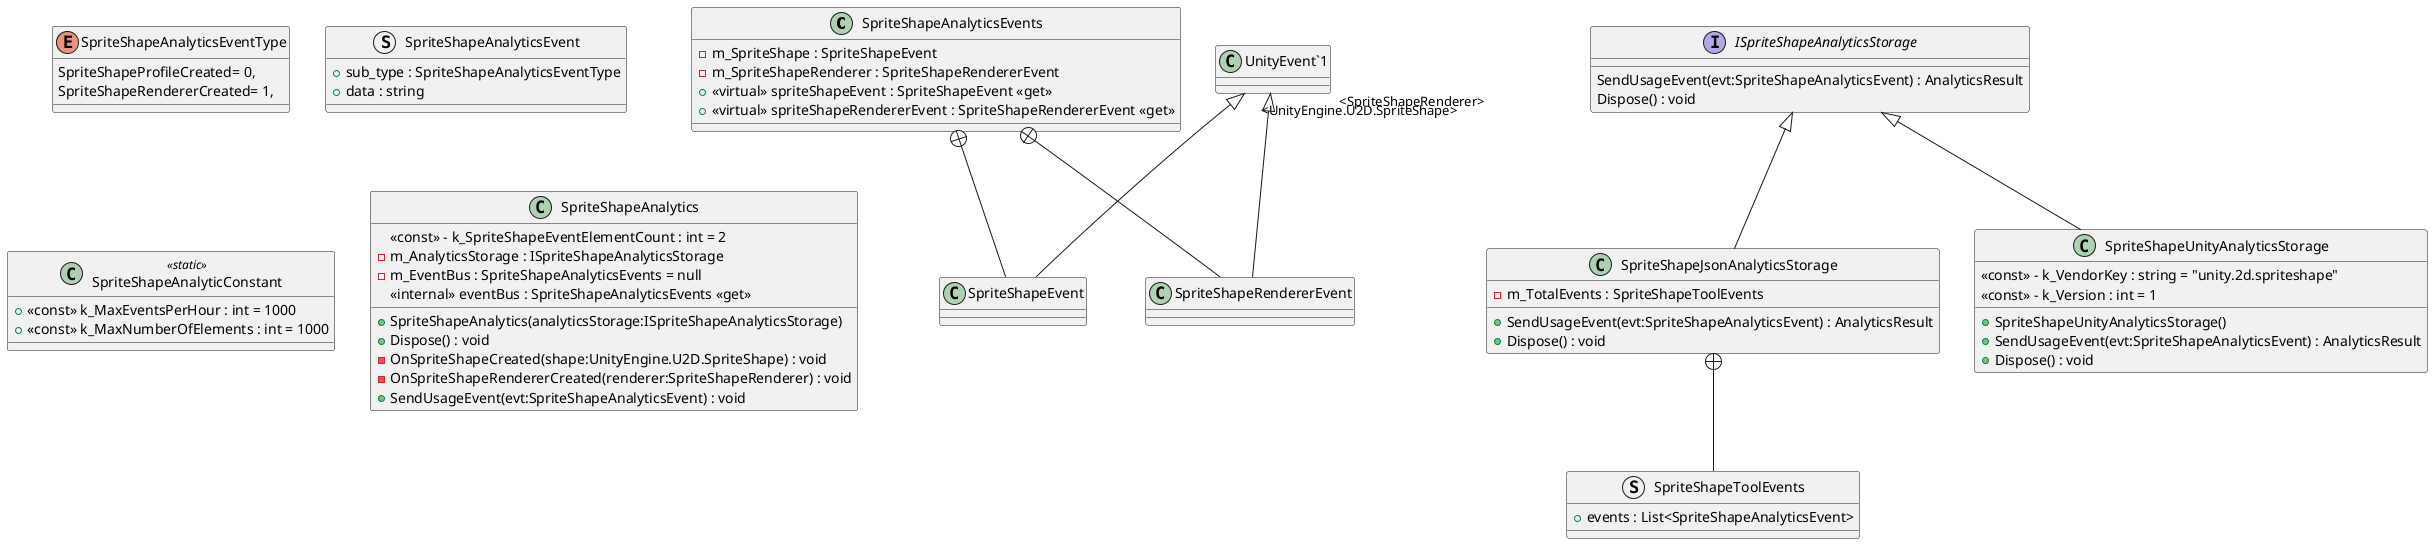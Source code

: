 @startuml
class SpriteShapeAnalyticsEvents {
    - m_SpriteShape : SpriteShapeEvent
    - m_SpriteShapeRenderer : SpriteShapeRendererEvent
    + <<virtual>> spriteShapeEvent : SpriteShapeEvent <<get>>
    + <<virtual>> spriteShapeRendererEvent : SpriteShapeRendererEvent <<get>>
}
enum SpriteShapeAnalyticsEventType {
    SpriteShapeProfileCreated= 0,
    SpriteShapeRendererCreated= 1,
}
struct SpriteShapeAnalyticsEvent {
    + sub_type : SpriteShapeAnalyticsEventType
    + data : string
}
interface ISpriteShapeAnalyticsStorage {
    SendUsageEvent(evt:SpriteShapeAnalyticsEvent) : AnalyticsResult
    Dispose() : void
}
class SpriteShapeAnalyticConstant <<static>> {
    + <<const>> k_MaxEventsPerHour : int = 1000
    + <<const>> k_MaxNumberOfElements : int = 1000
}
class SpriteShapeAnalytics {
    <<const>> - k_SpriteShapeEventElementCount : int = 2
    - m_AnalyticsStorage : ISpriteShapeAnalyticsStorage
    - m_EventBus : SpriteShapeAnalyticsEvents = null
    <<internal>> eventBus : SpriteShapeAnalyticsEvents <<get>>
    + SpriteShapeAnalytics(analyticsStorage:ISpriteShapeAnalyticsStorage)
    + Dispose() : void
    - OnSpriteShapeCreated(shape:UnityEngine.U2D.SpriteShape) : void
    - OnSpriteShapeRendererCreated(renderer:SpriteShapeRenderer) : void
    + SendUsageEvent(evt:SpriteShapeAnalyticsEvent) : void
}
class SpriteShapeJsonAnalyticsStorage {
    - m_TotalEvents : SpriteShapeToolEvents
    + SendUsageEvent(evt:SpriteShapeAnalyticsEvent) : AnalyticsResult
    + Dispose() : void
}
class SpriteShapeUnityAnalyticsStorage {
    <<const>> - k_VendorKey : string = "unity.2d.spriteshape"
    <<const>> - k_Version : int = 1
    + SpriteShapeUnityAnalyticsStorage()
    + SendUsageEvent(evt:SpriteShapeAnalyticsEvent) : AnalyticsResult
    + Dispose() : void
}
class SpriteShapeEvent {
}
class SpriteShapeRendererEvent {
}
struct SpriteShapeToolEvents {
    + events : List<SpriteShapeAnalyticsEvent>
}
ISpriteShapeAnalyticsStorage <|-- SpriteShapeJsonAnalyticsStorage
ISpriteShapeAnalyticsStorage <|-- SpriteShapeUnityAnalyticsStorage
SpriteShapeAnalyticsEvents +-- SpriteShapeEvent
"UnityEvent`1" "<UnityEngine.U2D.SpriteShape>" <|-- SpriteShapeEvent
SpriteShapeAnalyticsEvents +-- SpriteShapeRendererEvent
"UnityEvent`1" "<SpriteShapeRenderer>" <|-- SpriteShapeRendererEvent
SpriteShapeJsonAnalyticsStorage +-- SpriteShapeToolEvents
@enduml
